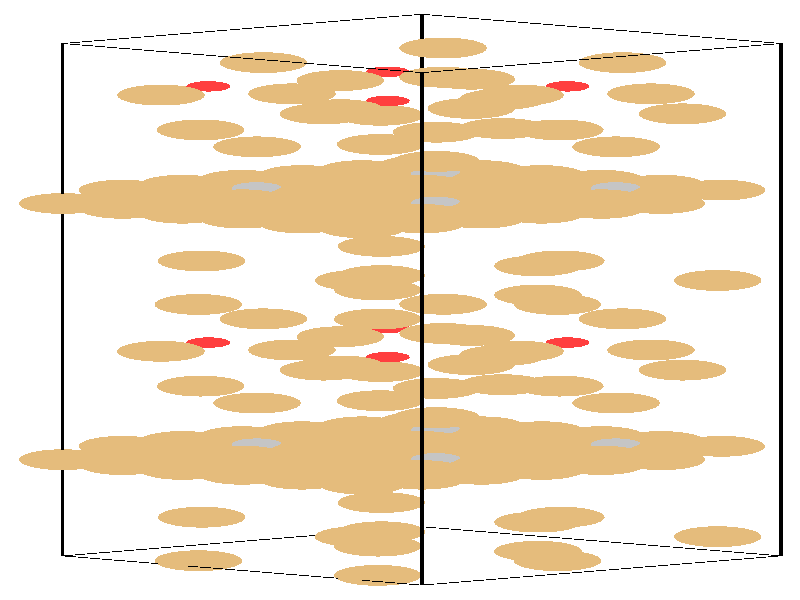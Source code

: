 #include "colors.inc"
#include "finish.inc"

global_settings {assumed_gamma 1 max_trace_level 6}
background {color White}
camera {orthographic
  right -24.13*x up 76.16*y
  direction 1.00*z
  location <0,0,50.00> look_at <0,0,0>}
light_source {<  2.00,   3.00,  40.00> color White
  area_light <0.70, 0, 0>, <0, 0.70, 0>, 3, 3
  adaptive 1 jitter}

#declare simple = finish {phong 0.7}
#declare pale = finish {ambient .5 diffuse .85 roughness .001 specular 0.200 }
#declare intermediate = finish {ambient 0.3 diffuse 0.6 specular 0.10 roughness 0.04 }
#declare vmd = finish {ambient .0 diffuse .65 phong 0.1 phong_size 40. specular 0.500 }
#declare jmol = finish {ambient .2 diffuse .6 specular 1 roughness .001 metallic}
#declare ase2 = finish {ambient 0.05 brilliance 3 diffuse 0.6 metallic specular 0.70 roughness 0.04 reflection 0.15}
#declare ase3 = finish {ambient .15 brilliance 2 diffuse .6 metallic specular 1. roughness .001 reflection .0}
#declare glass = finish {ambient .05 diffuse .3 specular 1. roughness .001}
#declare glass2 = finish {ambient .0 diffuse .3 specular 1. reflection .25 roughness .001}
#declare Rcell = 0.050;
#declare Rbond = 0.100;

#macro atom(LOC, R, COL, TRANS, FIN)
  sphere{LOC, R texture{pigment{color COL transmit TRANS} finish{FIN}}}
#end
#macro constrain(LOC, R, COL, TRANS FIN)
union{torus{R, Rcell rotate 45*z texture{pigment{color COL transmit TRANS} finish{FIN}}}
      torus{R, Rcell rotate -45*z texture{pigment{color COL transmit TRANS} finish{FIN}}}
      translate LOC}
#end

cylinder {<-10.17, -32.48, -33.83>, <  0.66, -36.19, -23.65>, Rcell pigment {Black}}
cylinder {<  0.66, -28.78, -44.00>, < 11.49, -32.48, -33.83>, Rcell pigment {Black}}
cylinder {<  0.66,  36.27, -20.33>, < 11.49,  32.56, -10.15>, Rcell pigment {Black}}
cylinder {<-10.17,  32.56, -10.15>, <  0.66,  28.86,   0.03>, Rcell pigment {Black}}
cylinder {<-10.17, -32.48, -33.83>, <  0.66, -28.78, -44.00>, Rcell pigment {Black}}
cylinder {<  0.66, -36.19, -23.65>, < 11.49, -32.48, -33.83>, Rcell pigment {Black}}
cylinder {<  0.66,  28.86,   0.03>, < 11.49,  32.56, -10.15>, Rcell pigment {Black}}
cylinder {<-10.17,  32.56, -10.15>, <  0.66,  36.27, -20.33>, Rcell pigment {Black}}
cylinder {<-10.17, -32.48, -33.83>, <-10.17,  32.56, -10.15>, Rcell pigment {Black}}
cylinder {<  0.66, -36.19, -23.65>, <  0.66,  28.86,   0.03>, Rcell pigment {Black}}
cylinder {< 11.49, -32.48, -33.83>, < 11.49,  32.56, -10.15>, Rcell pigment {Black}}
cylinder {<  0.66, -28.78, -44.00>, <  0.66,  36.27, -20.33>, Rcell pigment {Black}}
atom(<-10.17, -20.27, -29.38>, 1.32, rgb <0.78, 0.50, 0.20>, 0.0, ase3) // #0 
atom(< -8.37, -20.89, -27.68>, 1.32, rgb <0.78, 0.50, 0.20>, 0.0, ase3) // #1 
atom(< -6.56, -21.50, -25.99>, 1.32, rgb <0.78, 0.50, 0.20>, 0.0, ase3) // #2 
atom(< -8.37, -19.65, -31.08>, 1.32, rgb <0.78, 0.50, 0.20>, 0.0, ase3) // #3 
atom(< -6.56, -20.27, -29.38>, 1.32, rgb <0.78, 0.50, 0.20>, 0.0, ase3) // #4 
atom(< -4.76, -20.89, -27.68>, 1.32, rgb <0.78, 0.50, 0.20>, 0.0, ase3) // #5 
atom(< -6.56, -19.03, -32.77>, 1.32, rgb <0.78, 0.50, 0.20>, 0.0, ase3) // #6 
atom(< -4.76, -19.65, -31.08>, 1.32, rgb <0.78, 0.50, 0.20>, 0.0, ase3) // #7 
atom(< -2.95, -20.27, -29.38>, 1.32, rgb <0.78, 0.50, 0.20>, 0.0, ase3) // #8 
atom(< -8.37, -18.57, -28.76>, 1.32, rgb <0.78, 0.50, 0.20>, 0.0, ase3) // #9 
atom(< -6.56, -19.19, -27.07>, 1.32, rgb <0.78, 0.50, 0.20>, 0.0, ase3) // #10 
atom(< -4.76, -19.81, -25.37>, 1.32, rgb <0.78, 0.50, 0.20>, 0.0, ase3) // #11 
atom(< -6.56, -17.96, -30.46>, 1.32, rgb <0.78, 0.50, 0.20>, 0.0, ase3) // #12 
atom(< -4.76, -18.57, -28.76>, 1.32, rgb <0.78, 0.50, 0.20>, 0.0, ase3) // #13 
atom(< -2.95, -19.19, -27.07>, 1.32, rgb <0.78, 0.50, 0.20>, 0.0, ase3) // #14 
atom(< -4.76, -17.34, -32.15>, 1.32, rgb <0.78, 0.50, 0.20>, 0.0, ase3) // #15 
atom(< -2.95, -17.96, -30.46>, 1.32, rgb <0.78, 0.50, 0.20>, 0.0, ase3) // #16 
atom(< -1.14, -18.57, -28.76>, 1.32, rgb <0.78, 0.50, 0.20>, 0.0, ase3) // #17 
atom(<  4.16,   0.63, -15.94>, 1.32, rgb <0.78, 0.50, 0.20>, 0.0, ase3) // #18 
atom(< -0.59,  -9.08, -33.21>, 1.32, rgb <0.78, 0.50, 0.20>, 0.0, ase3) // #19 
atom(<  1.10, -11.23, -30.66>, 1.32, rgb <0.78, 0.50, 0.20>, 0.0, ase3) // #20 
atom(<  6.71,  -2.39, -19.63>, 1.32, rgb <0.78, 0.50, 0.20>, 0.0, ase3) // #21 
atom(<  2.15,  -8.20, -15.46>, 1.32, rgb <0.78, 0.50, 0.20>, 0.0, ase3) // #22 
atom(< -7.21,  -6.51, -21.42>, 1.32, rgb <0.78, 0.50, 0.20>, 0.0, ase3) // #23 
atom(< -0.56,   6.81, -22.83>, 1.32, rgb <0.78, 0.50, 0.20>, 0.0, ase3) // #24 
atom(< -2.31,  -8.90, -27.26>, 1.32, rgb <0.78, 0.50, 0.20>, 0.0, ase3) // #25 
atom(< -0.67,  -2.42, -14.50>, 1.32, rgb <0.78, 0.50, 0.20>, 0.0, ase3) // #26 
atom(< -5.78,  -5.40, -21.93>, 0.66, rgb <1.00, 0.05, 0.05>, 0.0, ase3) // #27 
atom(<  1.09, -20.19, -21.56>, 0.76, rgb <0.56, 0.56, 0.56>, 0.0, ase3) // #28 
atom(<-10.17,  12.25, -17.54>, 1.32, rgb <0.78, 0.50, 0.20>, 0.0, ase3) // #29 
atom(< -8.37,  11.64, -15.85>, 1.32, rgb <0.78, 0.50, 0.20>, 0.0, ase3) // #30 
atom(< -6.56,  11.02, -14.15>, 1.32, rgb <0.78, 0.50, 0.20>, 0.0, ase3) // #31 
atom(< -8.37,  12.87, -19.24>, 1.32, rgb <0.78, 0.50, 0.20>, 0.0, ase3) // #32 
atom(< -6.56,  12.25, -17.54>, 1.32, rgb <0.78, 0.50, 0.20>, 0.0, ase3) // #33 
atom(< -4.76,  11.64, -15.85>, 1.32, rgb <0.78, 0.50, 0.20>, 0.0, ase3) // #34 
atom(< -6.56,  13.49, -20.93>, 1.32, rgb <0.78, 0.50, 0.20>, 0.0, ase3) // #35 
atom(< -4.76,  12.87, -19.24>, 1.32, rgb <0.78, 0.50, 0.20>, 0.0, ase3) // #36 
atom(< -2.95,  12.25, -17.54>, 1.32, rgb <0.78, 0.50, 0.20>, 0.0, ase3) // #37 
atom(< -8.37,  13.95, -16.92>, 1.32, rgb <0.78, 0.50, 0.20>, 0.0, ase3) // #38 
atom(< -6.56,  13.33, -15.23>, 1.32, rgb <0.78, 0.50, 0.20>, 0.0, ase3) // #39 
atom(< -4.76,  12.72, -13.53>, 1.32, rgb <0.78, 0.50, 0.20>, 0.0, ase3) // #40 
atom(< -6.56,  14.57, -18.62>, 1.32, rgb <0.78, 0.50, 0.20>, 0.0, ase3) // #41 
atom(< -4.76,  13.95, -16.92>, 1.32, rgb <0.78, 0.50, 0.20>, 0.0, ase3) // #42 
atom(< -2.95,  13.33, -15.23>, 1.32, rgb <0.78, 0.50, 0.20>, 0.0, ase3) // #43 
atom(< -4.76,  15.19, -20.32>, 1.32, rgb <0.78, 0.50, 0.20>, 0.0, ase3) // #44 
atom(< -2.95,  14.57, -18.62>, 1.32, rgb <0.78, 0.50, 0.20>, 0.0, ase3) // #45 
atom(< -1.14,  13.95, -16.92>, 1.32, rgb <0.78, 0.50, 0.20>, 0.0, ase3) // #46 
atom(<  4.16, -31.89, -27.78>, 1.32, rgb <0.78, 0.50, 0.20>, 0.0, ase3) // #47 
atom(< -0.59,  23.45, -21.37>, 1.32, rgb <0.78, 0.50, 0.20>, 0.0, ase3) // #48 
atom(<  1.10,  21.30, -18.82>, 1.32, rgb <0.78, 0.50, 0.20>, 0.0, ase3) // #49 
atom(<  6.71,  30.13,  -7.79>, 1.32, rgb <0.78, 0.50, 0.20>, 0.0, ase3) // #50 
atom(<  2.15,  24.32,  -3.62>, 1.32, rgb <0.78, 0.50, 0.20>, 0.0, ase3) // #51 
atom(< -7.21,  26.01,  -9.59>, 1.32, rgb <0.78, 0.50, 0.20>, 0.0, ase3) // #52 
atom(< -0.56, -25.71, -34.67>, 1.32, rgb <0.78, 0.50, 0.20>, 0.0, ase3) // #53 
atom(< -2.31,  23.63, -15.42>, 1.32, rgb <0.78, 0.50, 0.20>, 0.0, ase3) // #54 
atom(< -0.67, -34.95, -26.33>, 1.32, rgb <0.78, 0.50, 0.20>, 0.0, ase3) // #55 
atom(< -5.78,  27.12, -10.09>, 0.66, rgb <1.00, 0.05, 0.05>, 0.0, ase3) // #56 
atom(<  1.09,  12.34,  -9.72>, 0.76, rgb <0.56, 0.56, 0.56>, 0.0, ase3) // #57 
atom(< -4.76, -18.42, -34.47>, 1.32, rgb <0.78, 0.50, 0.20>, 0.0, ase3) // #58 
atom(< -2.95, -19.03, -32.77>, 1.32, rgb <0.78, 0.50, 0.20>, 0.0, ase3) // #59 
atom(< -1.15, -19.65, -31.08>, 1.32, rgb <0.78, 0.50, 0.20>, 0.0, ase3) // #60 
atom(< -2.95, -17.80, -36.16>, 1.32, rgb <0.78, 0.50, 0.20>, 0.0, ase3) // #61 
atom(< -1.15, -18.42, -34.47>, 1.32, rgb <0.78, 0.50, 0.20>, 0.0, ase3) // #62 
atom(<  0.66, -19.03, -32.77>, 1.32, rgb <0.78, 0.50, 0.20>, 0.0, ase3) // #63 
atom(< -1.15, -17.18, -37.86>, 1.32, rgb <0.78, 0.50, 0.20>, 0.0, ase3) // #64 
atom(<  0.66, -17.80, -36.16>, 1.32, rgb <0.78, 0.50, 0.20>, 0.0, ase3) // #65 
atom(<  2.46, -18.42, -34.47>, 1.32, rgb <0.78, 0.50, 0.20>, 0.0, ase3) // #66 
atom(< -2.95, -16.72, -33.85>, 1.32, rgb <0.78, 0.50, 0.20>, 0.0, ase3) // #67 
atom(< -1.15, -17.34, -32.15>, 1.32, rgb <0.78, 0.50, 0.20>, 0.0, ase3) // #68 
atom(<  0.66, -17.96, -30.46>, 1.32, rgb <0.78, 0.50, 0.20>, 0.0, ase3) // #69 
atom(< -1.15, -16.10, -35.55>, 1.32, rgb <0.78, 0.50, 0.20>, 0.0, ase3) // #70 
atom(<  0.66, -16.72, -33.85>, 1.32, rgb <0.78, 0.50, 0.20>, 0.0, ase3) // #71 
atom(<  2.46, -17.34, -32.15>, 1.32, rgb <0.78, 0.50, 0.20>, 0.0, ase3) // #72 
atom(<  0.66, -15.49, -37.24>, 1.32, rgb <0.78, 0.50, 0.20>, 0.0, ase3) // #73 
atom(<  2.46, -16.10, -35.55>, 1.32, rgb <0.78, 0.50, 0.20>, 0.0, ase3) // #74 
atom(<  4.27, -16.72, -33.85>, 1.32, rgb <0.78, 0.50, 0.20>, 0.0, ase3) // #75 
atom(<  9.58,   2.48, -21.03>, 1.32, rgb <0.78, 0.50, 0.20>, 0.0, ase3) // #76 
atom(< -6.01, -10.93, -28.12>, 1.32, rgb <0.78, 0.50, 0.20>, 0.0, ase3) // #77 
atom(< -4.31, -13.08, -25.57>, 1.32, rgb <0.78, 0.50, 0.20>, 0.0, ase3) // #78 
atom(<  1.30,  -4.24, -14.54>, 1.32, rgb <0.78, 0.50, 0.20>, 0.0, ase3) // #79 
atom(<  7.57,  -6.35, -20.55>, 1.32, rgb <0.78, 0.50, 0.20>, 0.0, ase3) // #80 
atom(< -1.80,  -4.66, -26.51>, 1.32, rgb <0.78, 0.50, 0.20>, 0.0, ase3) // #81 
atom(< -5.98,   4.96, -17.74>, 1.32, rgb <0.78, 0.50, 0.20>, 0.0, ase3) // #82 
atom(<  3.10,  -7.04, -32.35>, 1.32, rgb <0.78, 0.50, 0.20>, 0.0, ase3) // #83 
atom(<  4.75,  -0.57, -19.59>, 1.32, rgb <0.78, 0.50, 0.20>, 0.0, ase3) // #84 
atom(< -0.37,  -3.55, -27.02>, 0.66, rgb <1.00, 0.05, 0.05>, 0.0, ase3) // #85 
atom(<  6.51, -18.33, -26.65>, 0.76, rgb <0.56, 0.56, 0.56>, 0.0, ase3) // #86 
atom(< -4.76,  14.11, -22.63>, 1.32, rgb <0.78, 0.50, 0.20>, 0.0, ase3) // #87 
atom(< -2.95,  13.49, -20.93>, 1.32, rgb <0.78, 0.50, 0.20>, 0.0, ase3) // #88 
atom(< -1.15,  12.87, -19.24>, 1.32, rgb <0.78, 0.50, 0.20>, 0.0, ase3) // #89 
atom(< -2.95,  14.72, -24.33>, 1.32, rgb <0.78, 0.50, 0.20>, 0.0, ase3) // #90 
atom(< -1.15,  14.11, -22.63>, 1.32, rgb <0.78, 0.50, 0.20>, 0.0, ase3) // #91 
atom(<  0.66,  13.49, -20.93>, 1.32, rgb <0.78, 0.50, 0.20>, 0.0, ase3) // #92 
atom(< -1.15,  15.34, -26.02>, 1.32, rgb <0.78, 0.50, 0.20>, 0.0, ase3) // #93 
atom(<  0.66,  14.72, -24.33>, 1.32, rgb <0.78, 0.50, 0.20>, 0.0, ase3) // #94 
atom(<  2.46,  14.11, -22.63>, 1.32, rgb <0.78, 0.50, 0.20>, 0.0, ase3) // #95 
atom(< -2.95,  15.80, -22.01>, 1.32, rgb <0.78, 0.50, 0.20>, 0.0, ase3) // #96 
atom(< -1.15,  15.19, -20.32>, 1.32, rgb <0.78, 0.50, 0.20>, 0.0, ase3) // #97 
atom(<  0.66,  14.57, -18.62>, 1.32, rgb <0.78, 0.50, 0.20>, 0.0, ase3) // #98 
atom(< -1.15,  16.42, -23.71>, 1.32, rgb <0.78, 0.50, 0.20>, 0.0, ase3) // #99 
atom(<  0.66,  15.80, -22.01>, 1.32, rgb <0.78, 0.50, 0.20>, 0.0, ase3) // #100 
atom(<  2.46,  15.19, -20.32>, 1.32, rgb <0.78, 0.50, 0.20>, 0.0, ase3) // #101 
atom(<  0.66,  17.04, -25.41>, 1.32, rgb <0.78, 0.50, 0.20>, 0.0, ase3) // #102 
atom(<  2.46,  16.42, -23.71>, 1.32, rgb <0.78, 0.50, 0.20>, 0.0, ase3) // #103 
atom(<  4.27,  15.80, -22.01>, 1.32, rgb <0.78, 0.50, 0.20>, 0.0, ase3) // #104 
atom(<  9.58, -30.04, -32.87>, 1.32, rgb <0.78, 0.50, 0.20>, 0.0, ase3) // #105 
atom(< -6.01,  21.59, -16.28>, 1.32, rgb <0.78, 0.50, 0.20>, 0.0, ase3) // #106 
atom(< -4.31,  19.44, -13.73>, 1.32, rgb <0.78, 0.50, 0.20>, 0.0, ase3) // #107 
atom(<  1.30,  28.28,  -2.71>, 1.32, rgb <0.78, 0.50, 0.20>, 0.0, ase3) // #108 
atom(<  7.57,  26.17,  -8.71>, 1.32, rgb <0.78, 0.50, 0.20>, 0.0, ase3) // #109 
atom(< -1.80,  27.86, -14.67>, 1.32, rgb <0.78, 0.50, 0.20>, 0.0, ase3) // #110 
atom(< -5.98, -27.57, -29.58>, 1.32, rgb <0.78, 0.50, 0.20>, 0.0, ase3) // #111 
atom(<  3.10,  25.48, -20.51>, 1.32, rgb <0.78, 0.50, 0.20>, 0.0, ase3) // #112 
atom(<  4.75, -33.09, -31.42>, 1.32, rgb <0.78, 0.50, 0.20>, 0.0, ase3) // #113 
atom(< -0.37,  28.97, -15.18>, 0.66, rgb <1.00, 0.05, 0.05>, 0.0, ase3) // #114 
atom(<  6.51,  14.19, -14.81>, 0.76, rgb <0.56, 0.56, 0.56>, 0.0, ase3) // #115 
atom(< -4.76, -22.12, -24.29>, 1.32, rgb <0.78, 0.50, 0.20>, 0.0, ase3) // #116 
atom(< -2.95, -22.74, -22.59>, 1.32, rgb <0.78, 0.50, 0.20>, 0.0, ase3) // #117 
atom(< -1.14, -23.36, -20.90>, 1.32, rgb <0.78, 0.50, 0.20>, 0.0, ase3) // #118 
atom(< -2.95, -21.50, -25.99>, 1.32, rgb <0.78, 0.50, 0.20>, 0.0, ase3) // #119 
atom(< -1.15, -22.12, -24.29>, 1.32, rgb <0.78, 0.50, 0.20>, 0.0, ase3) // #120 
atom(<  0.66, -22.74, -22.59>, 1.32, rgb <0.78, 0.50, 0.20>, 0.0, ase3) // #121 
atom(< -1.15, -20.89, -27.68>, 1.32, rgb <0.78, 0.50, 0.20>, 0.0, ase3) // #122 
atom(<  0.66, -21.50, -25.99>, 1.32, rgb <0.78, 0.50, 0.20>, 0.0, ase3) // #123 
atom(<  2.46, -22.12, -24.29>, 1.32, rgb <0.78, 0.50, 0.20>, 0.0, ase3) // #124 
atom(< -2.95, -20.42, -23.67>, 1.32, rgb <0.78, 0.50, 0.20>, 0.0, ase3) // #125 
atom(< -1.15, -21.04, -21.98>, 1.32, rgb <0.78, 0.50, 0.20>, 0.0, ase3) // #126 
atom(<  0.66, -21.66, -20.28>, 1.32, rgb <0.78, 0.50, 0.20>, 0.0, ase3) // #127 
atom(< -1.15, -19.81, -25.37>, 1.32, rgb <0.78, 0.50, 0.20>, 0.0, ase3) // #128 
atom(<  0.66, -20.42, -23.67>, 1.32, rgb <0.78, 0.50, 0.20>, 0.0, ase3) // #129 
atom(<  2.46, -21.04, -21.98>, 1.32, rgb <0.78, 0.50, 0.20>, 0.0, ase3) // #130 
atom(<  0.66, -19.19, -27.07>, 1.32, rgb <0.78, 0.50, 0.20>, 0.0, ase3) // #131 
atom(<  2.46, -19.81, -25.37>, 1.32, rgb <0.78, 0.50, 0.20>, 0.0, ase3) // #132 
atom(<  4.27, -20.42, -23.67>, 1.32, rgb <0.78, 0.50, 0.20>, 0.0, ase3) // #133 
atom(< -1.25,   2.48, -21.03>, 1.32, rgb <0.78, 0.50, 0.20>, 0.0, ase3) // #134 
atom(<  4.82, -10.93, -28.12>, 1.32, rgb <0.78, 0.50, 0.20>, 0.0, ase3) // #135 
atom(<  6.52, -13.08, -25.57>, 1.32, rgb <0.78, 0.50, 0.20>, 0.0, ase3) // #136 
atom(<  1.30,  -0.54, -24.72>, 1.32, rgb <0.78, 0.50, 0.20>, 0.0, ase3) // #137 
atom(< -3.26,  -6.35, -20.55>, 1.32, rgb <0.78, 0.50, 0.20>, 0.0, ase3) // #138 
atom(< -1.80,  -8.37, -16.33>, 1.32, rgb <0.78, 0.50, 0.20>, 0.0, ase3) // #139 
atom(<  4.85,   4.96, -17.74>, 1.32, rgb <0.78, 0.50, 0.20>, 0.0, ase3) // #140 
atom(<  3.10, -10.75, -22.17>, 1.32, rgb <0.78, 0.50, 0.20>, 0.0, ase3) // #141 
atom(< -6.08,  -0.57, -19.59>, 1.32, rgb <0.78, 0.50, 0.20>, 0.0, ase3) // #142 
atom(< -0.37,  -7.25, -16.84>, 0.66, rgb <1.00, 0.05, 0.05>, 0.0, ase3) // #143 
atom(< -4.32, -18.33, -26.65>, 0.76, rgb <0.56, 0.56, 0.56>, 0.0, ase3) // #144 
atom(< -4.76,  10.40, -12.45>, 1.32, rgb <0.78, 0.50, 0.20>, 0.0, ase3) // #145 
atom(< -2.95,   9.78, -10.76>, 1.32, rgb <0.78, 0.50, 0.20>, 0.0, ase3) // #146 
atom(< -1.14,   9.17,  -9.06>, 1.32, rgb <0.78, 0.50, 0.20>, 0.0, ase3) // #147 
atom(< -2.95,  11.02, -14.15>, 1.32, rgb <0.78, 0.50, 0.20>, 0.0, ase3) // #148 
atom(< -1.15,  10.40, -12.45>, 1.32, rgb <0.78, 0.50, 0.20>, 0.0, ase3) // #149 
atom(<  0.66,   9.78, -10.76>, 1.32, rgb <0.78, 0.50, 0.20>, 0.0, ase3) // #150 
atom(< -1.15,  11.64, -15.85>, 1.32, rgb <0.78, 0.50, 0.20>, 0.0, ase3) // #151 
atom(<  0.66,  11.02, -14.15>, 1.32, rgb <0.78, 0.50, 0.20>, 0.0, ase3) // #152 
atom(<  2.46,  10.40, -12.45>, 1.32, rgb <0.78, 0.50, 0.20>, 0.0, ase3) // #153 
atom(< -2.95,  12.10, -11.84>, 1.32, rgb <0.78, 0.50, 0.20>, 0.0, ase3) // #154 
atom(< -1.15,  11.48, -10.14>, 1.32, rgb <0.78, 0.50, 0.20>, 0.0, ase3) // #155 
atom(<  0.66,  10.86,  -8.44>, 1.32, rgb <0.78, 0.50, 0.20>, 0.0, ase3) // #156 
atom(< -1.15,  12.72, -13.53>, 1.32, rgb <0.78, 0.50, 0.20>, 0.0, ase3) // #157 
atom(<  0.66,  12.10, -11.84>, 1.32, rgb <0.78, 0.50, 0.20>, 0.0, ase3) // #158 
atom(<  2.46,  11.48, -10.14>, 1.32, rgb <0.78, 0.50, 0.20>, 0.0, ase3) // #159 
atom(<  0.66,  13.33, -15.23>, 1.32, rgb <0.78, 0.50, 0.20>, 0.0, ase3) // #160 
atom(<  2.46,  12.72, -13.53>, 1.32, rgb <0.78, 0.50, 0.20>, 0.0, ase3) // #161 
atom(<  4.27,  12.10, -11.84>, 1.32, rgb <0.78, 0.50, 0.20>, 0.0, ase3) // #162 
atom(< -1.25, -30.04, -32.87>, 1.32, rgb <0.78, 0.50, 0.20>, 0.0, ase3) // #163 
atom(<  4.82,  21.59, -16.28>, 1.32, rgb <0.78, 0.50, 0.20>, 0.0, ase3) // #164 
atom(<  6.52,  19.44, -13.73>, 1.32, rgb <0.78, 0.50, 0.20>, 0.0, ase3) // #165 
atom(<  1.30,  31.99, -12.88>, 1.32, rgb <0.78, 0.50, 0.20>, 0.0, ase3) // #166 
atom(< -3.26,  26.17,  -8.71>, 1.32, rgb <0.78, 0.50, 0.20>, 0.0, ase3) // #167 
atom(< -1.80,  24.16,  -4.50>, 1.32, rgb <0.78, 0.50, 0.20>, 0.0, ase3) // #168 
atom(<  4.85, -27.57, -29.58>, 1.32, rgb <0.78, 0.50, 0.20>, 0.0, ase3) // #169 
atom(<  3.10,  21.77, -10.33>, 1.32, rgb <0.78, 0.50, 0.20>, 0.0, ase3) // #170 
atom(< -6.08, -33.09, -31.42>, 1.32, rgb <0.78, 0.50, 0.20>, 0.0, ase3) // #171 
atom(< -0.37,  25.27,  -5.01>, 0.66, rgb <1.00, 0.05, 0.05>, 0.0, ase3) // #172 
atom(< -4.32,  14.19, -14.81>, 0.76, rgb <0.56, 0.56, 0.56>, 0.0, ase3) // #173 
atom(<  0.66, -20.27, -29.38>, 1.32, rgb <0.78, 0.50, 0.20>, 0.0, ase3) // #174 
atom(<  2.46, -20.89, -27.68>, 1.32, rgb <0.78, 0.50, 0.20>, 0.0, ase3) // #175 
atom(<  4.27, -21.50, -25.99>, 1.32, rgb <0.78, 0.50, 0.20>, 0.0, ase3) // #176 
atom(<  2.46, -19.65, -31.08>, 1.32, rgb <0.78, 0.50, 0.20>, 0.0, ase3) // #177 
atom(<  4.27, -20.27, -29.38>, 1.32, rgb <0.78, 0.50, 0.20>, 0.0, ase3) // #178 
atom(<  6.07, -20.89, -27.68>, 1.32, rgb <0.78, 0.50, 0.20>, 0.0, ase3) // #179 
atom(<  4.27, -19.03, -32.77>, 1.32, rgb <0.78, 0.50, 0.20>, 0.0, ase3) // #180 
atom(<  6.07, -19.65, -31.08>, 1.32, rgb <0.78, 0.50, 0.20>, 0.0, ase3) // #181 
atom(<  7.88, -20.27, -29.38>, 1.32, rgb <0.78, 0.50, 0.20>, 0.0, ase3) // #182 
atom(<  2.46, -18.57, -28.76>, 1.32, rgb <0.78, 0.50, 0.20>, 0.0, ase3) // #183 
atom(<  4.27, -19.19, -27.07>, 1.32, rgb <0.78, 0.50, 0.20>, 0.0, ase3) // #184 
atom(<  6.07, -19.81, -25.37>, 1.32, rgb <0.78, 0.50, 0.20>, 0.0, ase3) // #185 
atom(<  4.27, -17.96, -30.46>, 1.32, rgb <0.78, 0.50, 0.20>, 0.0, ase3) // #186 
atom(<  6.07, -18.57, -28.76>, 1.32, rgb <0.78, 0.50, 0.20>, 0.0, ase3) // #187 
atom(<  7.88, -19.19, -27.07>, 1.32, rgb <0.78, 0.50, 0.20>, 0.0, ase3) // #188 
atom(<  6.07, -17.34, -32.15>, 1.32, rgb <0.78, 0.50, 0.20>, 0.0, ase3) // #189 
atom(<  7.88, -17.96, -30.46>, 1.32, rgb <0.78, 0.50, 0.20>, 0.0, ase3) // #190 
atom(<  9.69, -18.57, -28.76>, 1.32, rgb <0.78, 0.50, 0.20>, 0.0, ase3) // #191 
atom(<  4.16,   4.33, -26.12>, 1.32, rgb <0.78, 0.50, 0.20>, 0.0, ase3) // #192 
atom(< -0.59, -12.78, -23.03>, 1.32, rgb <0.78, 0.50, 0.20>, 0.0, ase3) // #193 
atom(<  1.10, -14.93, -20.48>, 1.32, rgb <0.78, 0.50, 0.20>, 0.0, ase3) // #194 
atom(< -4.12,  -2.39, -19.63>, 1.32, rgb <0.78, 0.50, 0.20>, 0.0, ase3) // #195 
atom(<  2.15,  -4.50, -25.64>, 1.32, rgb <0.78, 0.50, 0.20>, 0.0, ase3) // #196 
atom(<  3.62,  -6.51, -21.42>, 1.32, rgb <0.78, 0.50, 0.20>, 0.0, ase3) // #197 
atom(< -0.56,   3.10, -12.65>, 1.32, rgb <0.78, 0.50, 0.20>, 0.0, ase3) // #198 
atom(<  8.52,  -8.90, -27.26>, 1.32, rgb <0.78, 0.50, 0.20>, 0.0, ase3) // #199 
atom(< -0.67,   1.28, -24.67>, 1.32, rgb <0.78, 0.50, 0.20>, 0.0, ase3) // #200 
atom(<  5.05,  -5.40, -21.93>, 0.66, rgb <1.00, 0.05, 0.05>, 0.0, ase3) // #201 
atom(<  1.09, -16.48, -31.74>, 0.76, rgb <0.56, 0.56, 0.56>, 0.0, ase3) // #202 
atom(<  0.66,  12.25, -17.54>, 1.32, rgb <0.78, 0.50, 0.20>, 0.0, ase3) // #203 
atom(<  2.46,  11.64, -15.85>, 1.32, rgb <0.78, 0.50, 0.20>, 0.0, ase3) // #204 
atom(<  4.27,  11.02, -14.15>, 1.32, rgb <0.78, 0.50, 0.20>, 0.0, ase3) // #205 
atom(<  2.46,  12.87, -19.24>, 1.32, rgb <0.78, 0.50, 0.20>, 0.0, ase3) // #206 
atom(<  4.27,  12.25, -17.54>, 1.32, rgb <0.78, 0.50, 0.20>, 0.0, ase3) // #207 
atom(<  6.07,  11.64, -15.85>, 1.32, rgb <0.78, 0.50, 0.20>, 0.0, ase3) // #208 
atom(<  4.27,  13.49, -20.93>, 1.32, rgb <0.78, 0.50, 0.20>, 0.0, ase3) // #209 
atom(<  6.07,  12.87, -19.24>, 1.32, rgb <0.78, 0.50, 0.20>, 0.0, ase3) // #210 
atom(<  7.88,  12.25, -17.54>, 1.32, rgb <0.78, 0.50, 0.20>, 0.0, ase3) // #211 
atom(<  2.46,  13.95, -16.92>, 1.32, rgb <0.78, 0.50, 0.20>, 0.0, ase3) // #212 
atom(<  4.27,  13.33, -15.23>, 1.32, rgb <0.78, 0.50, 0.20>, 0.0, ase3) // #213 
atom(<  6.07,  12.72, -13.53>, 1.32, rgb <0.78, 0.50, 0.20>, 0.0, ase3) // #214 
atom(<  4.27,  14.57, -18.62>, 1.32, rgb <0.78, 0.50, 0.20>, 0.0, ase3) // #215 
atom(<  6.07,  13.95, -16.92>, 1.32, rgb <0.78, 0.50, 0.20>, 0.0, ase3) // #216 
atom(<  7.88,  13.33, -15.23>, 1.32, rgb <0.78, 0.50, 0.20>, 0.0, ase3) // #217 
atom(<  6.07,  15.19, -20.32>, 1.32, rgb <0.78, 0.50, 0.20>, 0.0, ase3) // #218 
atom(<  7.88,  14.57, -18.62>, 1.32, rgb <0.78, 0.50, 0.20>, 0.0, ase3) // #219 
atom(<  9.69,  13.95, -16.92>, 1.32, rgb <0.78, 0.50, 0.20>, 0.0, ase3) // #220 
atom(<  4.16, -28.19, -37.96>, 1.32, rgb <0.78, 0.50, 0.20>, 0.0, ase3) // #221 
atom(< -0.59,  19.74, -11.20>, 1.32, rgb <0.78, 0.50, 0.20>, 0.0, ase3) // #222 
atom(<  1.10,  17.59,  -8.65>, 1.32, rgb <0.78, 0.50, 0.20>, 0.0, ase3) // #223 
atom(< -4.12,  30.13,  -7.79>, 1.32, rgb <0.78, 0.50, 0.20>, 0.0, ase3) // #224 
atom(<  2.15,  28.03, -13.80>, 1.32, rgb <0.78, 0.50, 0.20>, 0.0, ase3) // #225 
atom(<  3.62,  26.01,  -9.59>, 1.32, rgb <0.78, 0.50, 0.20>, 0.0, ase3) // #226 
atom(< -0.56, -29.42, -24.49>, 1.32, rgb <0.78, 0.50, 0.20>, 0.0, ase3) // #227 
atom(<  8.52,  23.63, -15.42>, 1.32, rgb <0.78, 0.50, 0.20>, 0.0, ase3) // #228 
atom(< -0.67, -31.24, -36.51>, 1.32, rgb <0.78, 0.50, 0.20>, 0.0, ase3) // #229 
atom(<  5.05,  27.12, -10.09>, 0.66, rgb <1.00, 0.05, 0.05>, 0.0, ase3) // #230 
atom(<  1.09,  16.04, -19.90>, 0.76, rgb <0.56, 0.56, 0.56>, 0.0, ase3) // #231 
